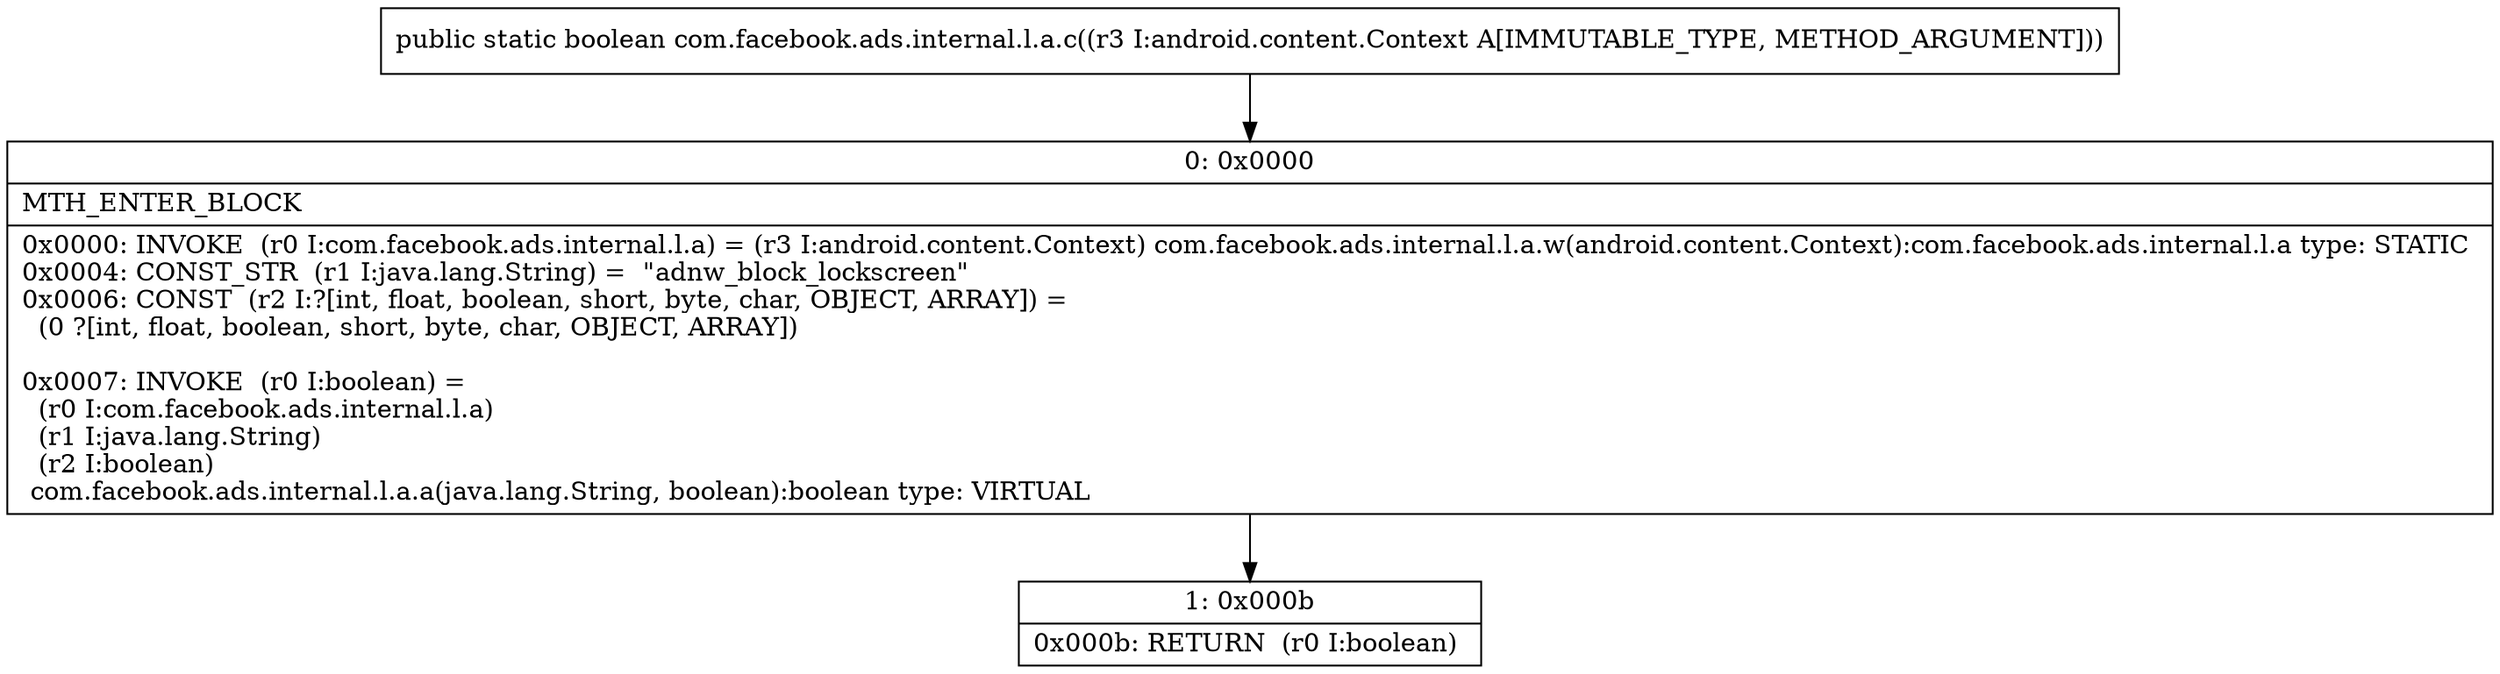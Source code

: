digraph "CFG forcom.facebook.ads.internal.l.a.c(Landroid\/content\/Context;)Z" {
Node_0 [shape=record,label="{0\:\ 0x0000|MTH_ENTER_BLOCK\l|0x0000: INVOKE  (r0 I:com.facebook.ads.internal.l.a) = (r3 I:android.content.Context) com.facebook.ads.internal.l.a.w(android.content.Context):com.facebook.ads.internal.l.a type: STATIC \l0x0004: CONST_STR  (r1 I:java.lang.String) =  \"adnw_block_lockscreen\" \l0x0006: CONST  (r2 I:?[int, float, boolean, short, byte, char, OBJECT, ARRAY]) = \l  (0 ?[int, float, boolean, short, byte, char, OBJECT, ARRAY])\l \l0x0007: INVOKE  (r0 I:boolean) = \l  (r0 I:com.facebook.ads.internal.l.a)\l  (r1 I:java.lang.String)\l  (r2 I:boolean)\l com.facebook.ads.internal.l.a.a(java.lang.String, boolean):boolean type: VIRTUAL \l}"];
Node_1 [shape=record,label="{1\:\ 0x000b|0x000b: RETURN  (r0 I:boolean) \l}"];
MethodNode[shape=record,label="{public static boolean com.facebook.ads.internal.l.a.c((r3 I:android.content.Context A[IMMUTABLE_TYPE, METHOD_ARGUMENT])) }"];
MethodNode -> Node_0;
Node_0 -> Node_1;
}

